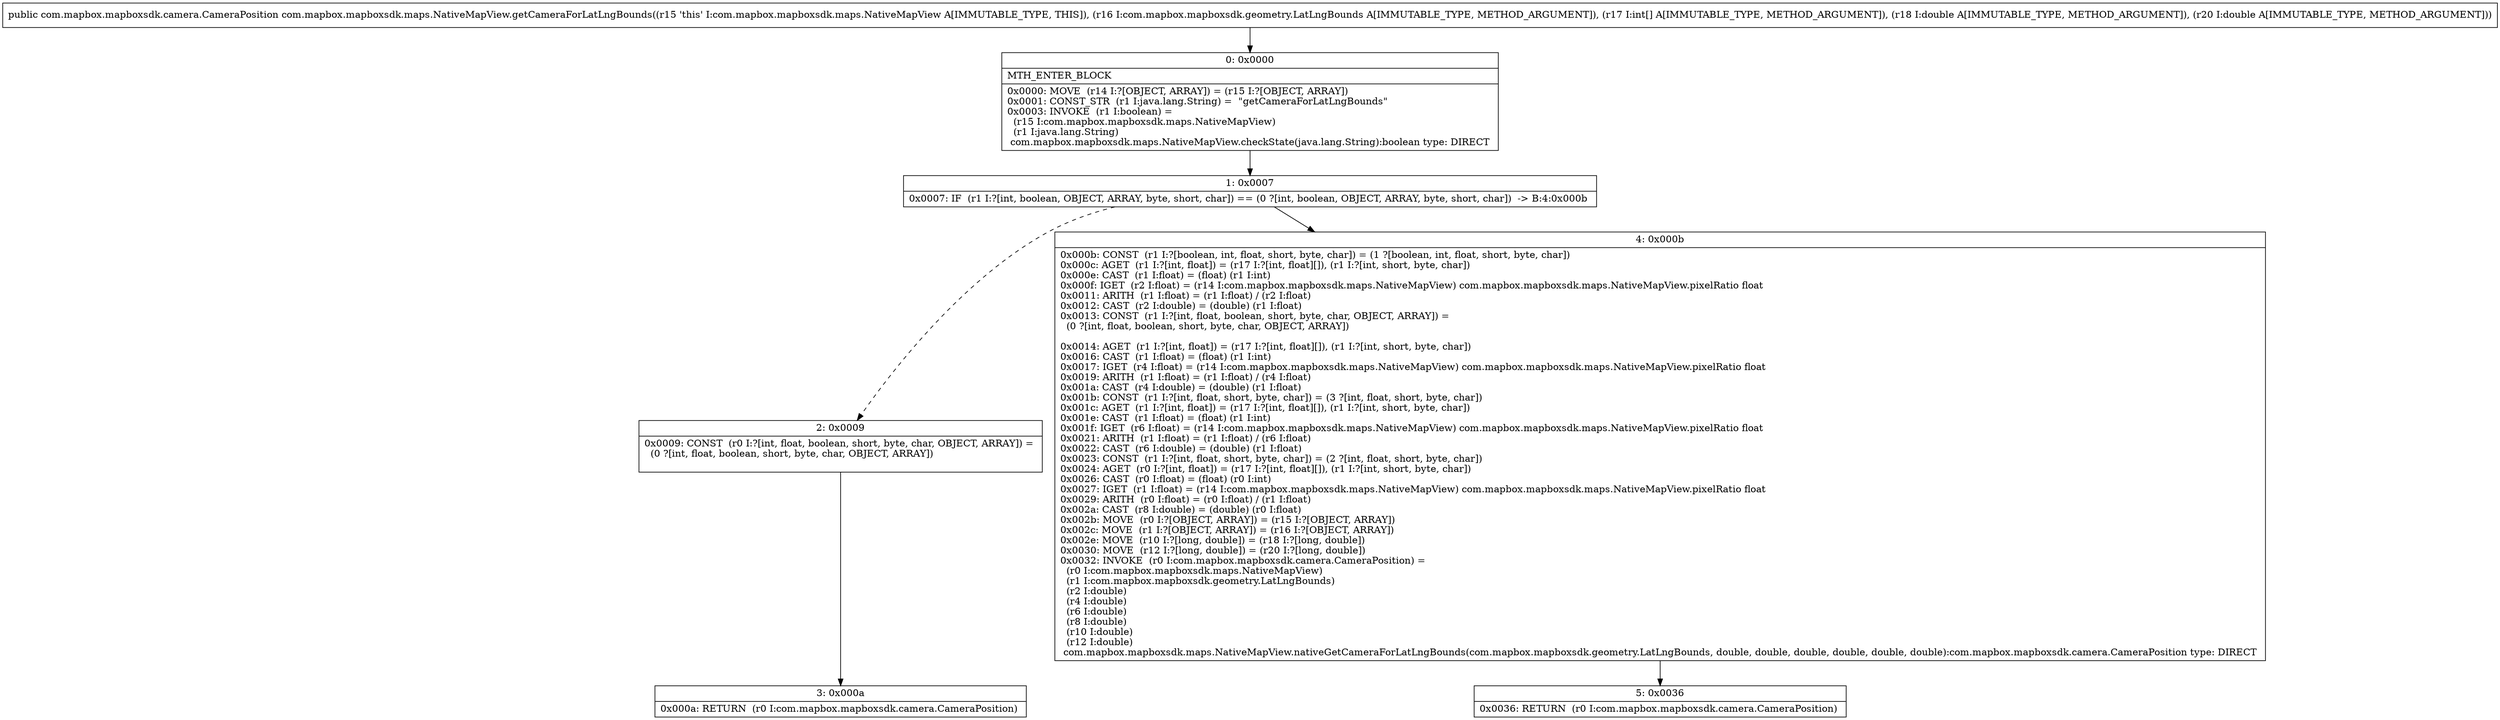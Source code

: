 digraph "CFG forcom.mapbox.mapboxsdk.maps.NativeMapView.getCameraForLatLngBounds(Lcom\/mapbox\/mapboxsdk\/geometry\/LatLngBounds;[IDD)Lcom\/mapbox\/mapboxsdk\/camera\/CameraPosition;" {
Node_0 [shape=record,label="{0\:\ 0x0000|MTH_ENTER_BLOCK\l|0x0000: MOVE  (r14 I:?[OBJECT, ARRAY]) = (r15 I:?[OBJECT, ARRAY]) \l0x0001: CONST_STR  (r1 I:java.lang.String) =  \"getCameraForLatLngBounds\" \l0x0003: INVOKE  (r1 I:boolean) = \l  (r15 I:com.mapbox.mapboxsdk.maps.NativeMapView)\l  (r1 I:java.lang.String)\l com.mapbox.mapboxsdk.maps.NativeMapView.checkState(java.lang.String):boolean type: DIRECT \l}"];
Node_1 [shape=record,label="{1\:\ 0x0007|0x0007: IF  (r1 I:?[int, boolean, OBJECT, ARRAY, byte, short, char]) == (0 ?[int, boolean, OBJECT, ARRAY, byte, short, char])  \-\> B:4:0x000b \l}"];
Node_2 [shape=record,label="{2\:\ 0x0009|0x0009: CONST  (r0 I:?[int, float, boolean, short, byte, char, OBJECT, ARRAY]) = \l  (0 ?[int, float, boolean, short, byte, char, OBJECT, ARRAY])\l \l}"];
Node_3 [shape=record,label="{3\:\ 0x000a|0x000a: RETURN  (r0 I:com.mapbox.mapboxsdk.camera.CameraPosition) \l}"];
Node_4 [shape=record,label="{4\:\ 0x000b|0x000b: CONST  (r1 I:?[boolean, int, float, short, byte, char]) = (1 ?[boolean, int, float, short, byte, char]) \l0x000c: AGET  (r1 I:?[int, float]) = (r17 I:?[int, float][]), (r1 I:?[int, short, byte, char]) \l0x000e: CAST  (r1 I:float) = (float) (r1 I:int) \l0x000f: IGET  (r2 I:float) = (r14 I:com.mapbox.mapboxsdk.maps.NativeMapView) com.mapbox.mapboxsdk.maps.NativeMapView.pixelRatio float \l0x0011: ARITH  (r1 I:float) = (r1 I:float) \/ (r2 I:float) \l0x0012: CAST  (r2 I:double) = (double) (r1 I:float) \l0x0013: CONST  (r1 I:?[int, float, boolean, short, byte, char, OBJECT, ARRAY]) = \l  (0 ?[int, float, boolean, short, byte, char, OBJECT, ARRAY])\l \l0x0014: AGET  (r1 I:?[int, float]) = (r17 I:?[int, float][]), (r1 I:?[int, short, byte, char]) \l0x0016: CAST  (r1 I:float) = (float) (r1 I:int) \l0x0017: IGET  (r4 I:float) = (r14 I:com.mapbox.mapboxsdk.maps.NativeMapView) com.mapbox.mapboxsdk.maps.NativeMapView.pixelRatio float \l0x0019: ARITH  (r1 I:float) = (r1 I:float) \/ (r4 I:float) \l0x001a: CAST  (r4 I:double) = (double) (r1 I:float) \l0x001b: CONST  (r1 I:?[int, float, short, byte, char]) = (3 ?[int, float, short, byte, char]) \l0x001c: AGET  (r1 I:?[int, float]) = (r17 I:?[int, float][]), (r1 I:?[int, short, byte, char]) \l0x001e: CAST  (r1 I:float) = (float) (r1 I:int) \l0x001f: IGET  (r6 I:float) = (r14 I:com.mapbox.mapboxsdk.maps.NativeMapView) com.mapbox.mapboxsdk.maps.NativeMapView.pixelRatio float \l0x0021: ARITH  (r1 I:float) = (r1 I:float) \/ (r6 I:float) \l0x0022: CAST  (r6 I:double) = (double) (r1 I:float) \l0x0023: CONST  (r1 I:?[int, float, short, byte, char]) = (2 ?[int, float, short, byte, char]) \l0x0024: AGET  (r0 I:?[int, float]) = (r17 I:?[int, float][]), (r1 I:?[int, short, byte, char]) \l0x0026: CAST  (r0 I:float) = (float) (r0 I:int) \l0x0027: IGET  (r1 I:float) = (r14 I:com.mapbox.mapboxsdk.maps.NativeMapView) com.mapbox.mapboxsdk.maps.NativeMapView.pixelRatio float \l0x0029: ARITH  (r0 I:float) = (r0 I:float) \/ (r1 I:float) \l0x002a: CAST  (r8 I:double) = (double) (r0 I:float) \l0x002b: MOVE  (r0 I:?[OBJECT, ARRAY]) = (r15 I:?[OBJECT, ARRAY]) \l0x002c: MOVE  (r1 I:?[OBJECT, ARRAY]) = (r16 I:?[OBJECT, ARRAY]) \l0x002e: MOVE  (r10 I:?[long, double]) = (r18 I:?[long, double]) \l0x0030: MOVE  (r12 I:?[long, double]) = (r20 I:?[long, double]) \l0x0032: INVOKE  (r0 I:com.mapbox.mapboxsdk.camera.CameraPosition) = \l  (r0 I:com.mapbox.mapboxsdk.maps.NativeMapView)\l  (r1 I:com.mapbox.mapboxsdk.geometry.LatLngBounds)\l  (r2 I:double)\l  (r4 I:double)\l  (r6 I:double)\l  (r8 I:double)\l  (r10 I:double)\l  (r12 I:double)\l com.mapbox.mapboxsdk.maps.NativeMapView.nativeGetCameraForLatLngBounds(com.mapbox.mapboxsdk.geometry.LatLngBounds, double, double, double, double, double, double):com.mapbox.mapboxsdk.camera.CameraPosition type: DIRECT \l}"];
Node_5 [shape=record,label="{5\:\ 0x0036|0x0036: RETURN  (r0 I:com.mapbox.mapboxsdk.camera.CameraPosition) \l}"];
MethodNode[shape=record,label="{public com.mapbox.mapboxsdk.camera.CameraPosition com.mapbox.mapboxsdk.maps.NativeMapView.getCameraForLatLngBounds((r15 'this' I:com.mapbox.mapboxsdk.maps.NativeMapView A[IMMUTABLE_TYPE, THIS]), (r16 I:com.mapbox.mapboxsdk.geometry.LatLngBounds A[IMMUTABLE_TYPE, METHOD_ARGUMENT]), (r17 I:int[] A[IMMUTABLE_TYPE, METHOD_ARGUMENT]), (r18 I:double A[IMMUTABLE_TYPE, METHOD_ARGUMENT]), (r20 I:double A[IMMUTABLE_TYPE, METHOD_ARGUMENT])) }"];
MethodNode -> Node_0;
Node_0 -> Node_1;
Node_1 -> Node_2[style=dashed];
Node_1 -> Node_4;
Node_2 -> Node_3;
Node_4 -> Node_5;
}

